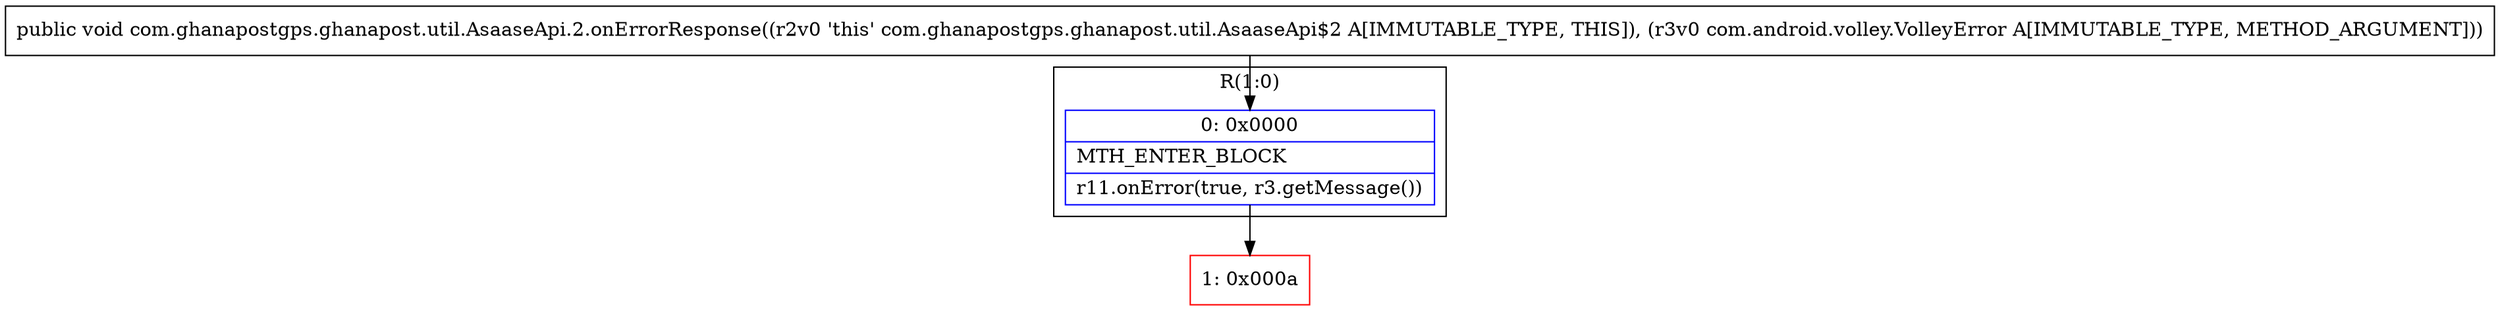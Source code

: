 digraph "CFG forcom.ghanapostgps.ghanapost.util.AsaaseApi.2.onErrorResponse(Lcom\/android\/volley\/VolleyError;)V" {
subgraph cluster_Region_691237586 {
label = "R(1:0)";
node [shape=record,color=blue];
Node_0 [shape=record,label="{0\:\ 0x0000|MTH_ENTER_BLOCK\l|r11.onError(true, r3.getMessage())\l}"];
}
Node_1 [shape=record,color=red,label="{1\:\ 0x000a}"];
MethodNode[shape=record,label="{public void com.ghanapostgps.ghanapost.util.AsaaseApi.2.onErrorResponse((r2v0 'this' com.ghanapostgps.ghanapost.util.AsaaseApi$2 A[IMMUTABLE_TYPE, THIS]), (r3v0 com.android.volley.VolleyError A[IMMUTABLE_TYPE, METHOD_ARGUMENT])) }"];
MethodNode -> Node_0;
Node_0 -> Node_1;
}

